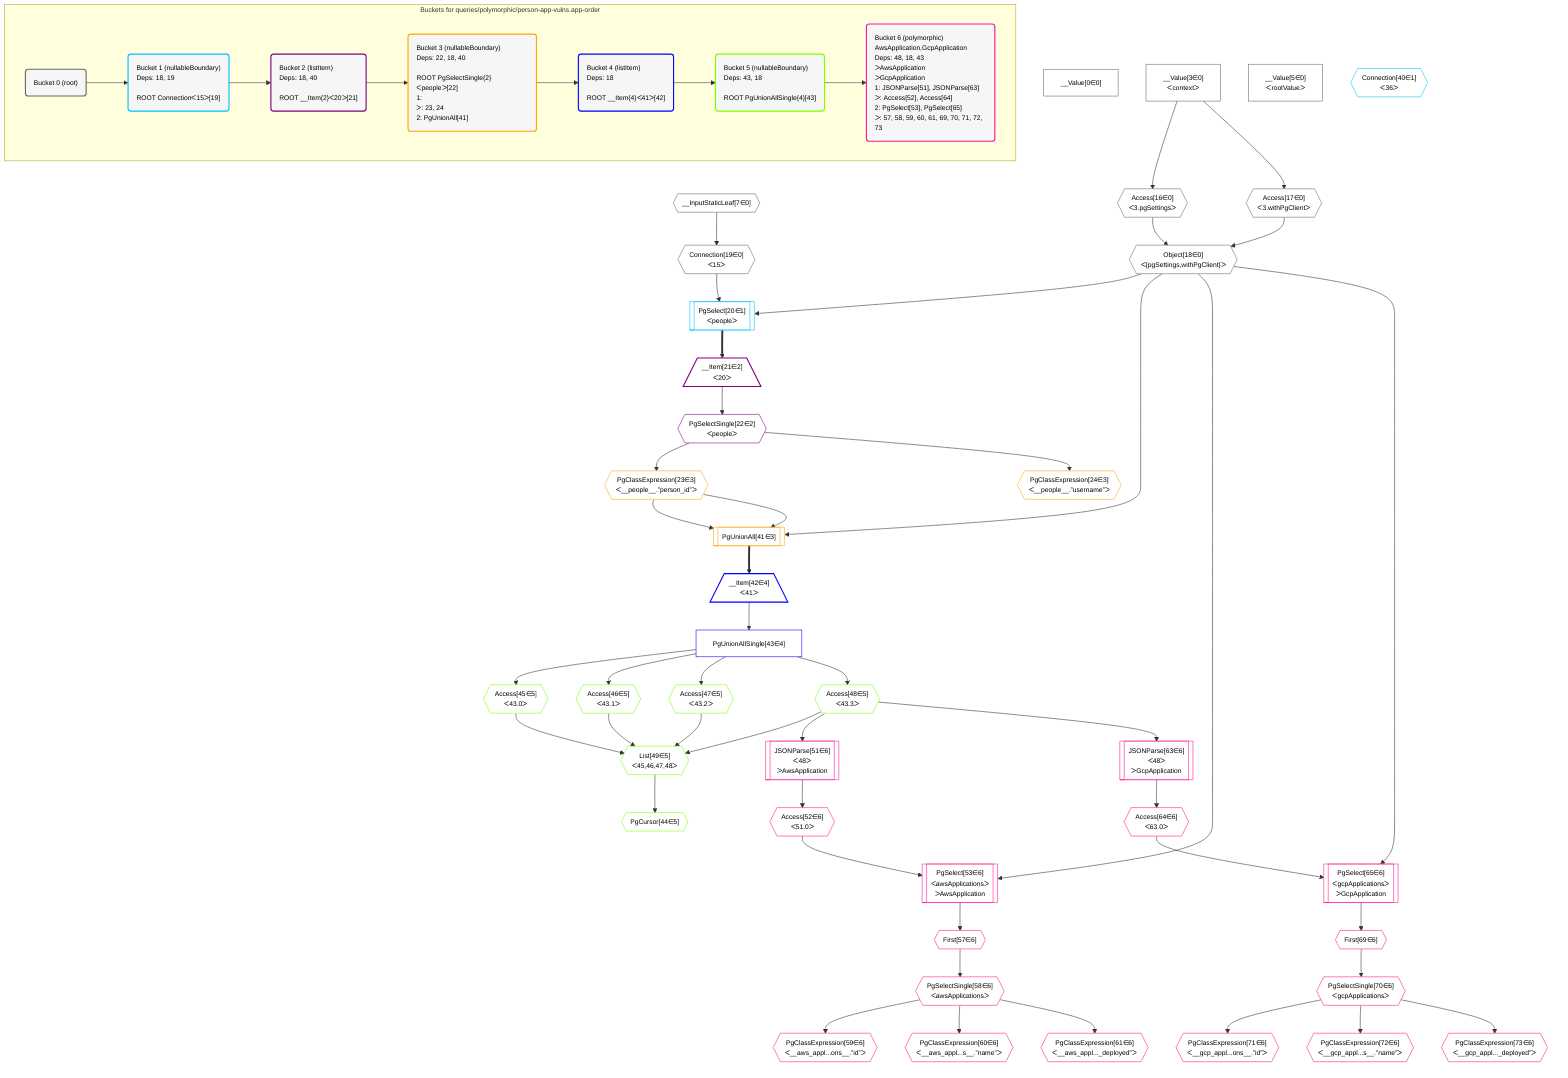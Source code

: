 %%{init: {'themeVariables': { 'fontSize': '12px'}}}%%
graph TD
    classDef path fill:#eee,stroke:#000,color:#000
    classDef plan fill:#fff,stroke-width:1px,color:#000
    classDef itemplan fill:#fff,stroke-width:2px,color:#000
    classDef unbatchedplan fill:#dff,stroke-width:1px,color:#000
    classDef sideeffectplan fill:#fcc,stroke-width:2px,color:#000
    classDef bucket fill:#f6f6f6,color:#000,stroke-width:2px,text-align:left


    %% define steps
    __Value0["__Value[0∈0]"]:::plan
    __Value3["__Value[3∈0]<br />ᐸcontextᐳ"]:::plan
    __Value5["__Value[5∈0]<br />ᐸrootValueᐳ"]:::plan
    __InputStaticLeaf7{{"__InputStaticLeaf[7∈0]"}}:::plan
    Access16{{"Access[16∈0]<br />ᐸ3.pgSettingsᐳ"}}:::plan
    Access17{{"Access[17∈0]<br />ᐸ3.withPgClientᐳ"}}:::plan
    Object18{{"Object[18∈0]<br />ᐸ{pgSettings,withPgClient}ᐳ"}}:::plan
    Connection19{{"Connection[19∈0]<br />ᐸ15ᐳ"}}:::plan
    PgSelect20[["PgSelect[20∈1]<br />ᐸpeopleᐳ"]]:::plan
    __Item21[/"__Item[21∈2]<br />ᐸ20ᐳ"\]:::itemplan
    PgSelectSingle22{{"PgSelectSingle[22∈2]<br />ᐸpeopleᐳ"}}:::plan
    PgClassExpression23{{"PgClassExpression[23∈3]<br />ᐸ__people__.”person_id”ᐳ"}}:::plan
    PgClassExpression24{{"PgClassExpression[24∈3]<br />ᐸ__people__.”username”ᐳ"}}:::plan
    Connection40{{"Connection[40∈1]<br />ᐸ36ᐳ"}}:::plan
    PgUnionAll41[["PgUnionAll[41∈3]"]]:::plan
    __Item42[/"__Item[42∈4]<br />ᐸ41ᐳ"\]:::itemplan
    PgUnionAllSingle43["PgUnionAllSingle[43∈4]"]:::plan
    Access45{{"Access[45∈5]<br />ᐸ43.0ᐳ"}}:::plan
    Access46{{"Access[46∈5]<br />ᐸ43.1ᐳ"}}:::plan
    Access47{{"Access[47∈5]<br />ᐸ43.2ᐳ"}}:::plan
    Access48{{"Access[48∈5]<br />ᐸ43.3ᐳ"}}:::plan
    List49{{"List[49∈5]<br />ᐸ45,46,47,48ᐳ"}}:::plan
    PgCursor44{{"PgCursor[44∈5]"}}:::plan
    JSONParse51[["JSONParse[51∈6]<br />ᐸ48ᐳ<br />ᐳAwsApplication"]]:::plan
    Access52{{"Access[52∈6]<br />ᐸ51.0ᐳ"}}:::plan
    PgSelect53[["PgSelect[53∈6]<br />ᐸawsApplicationsᐳ<br />ᐳAwsApplication"]]:::plan
    First57{{"First[57∈6]"}}:::plan
    PgSelectSingle58{{"PgSelectSingle[58∈6]<br />ᐸawsApplicationsᐳ"}}:::plan
    PgClassExpression59{{"PgClassExpression[59∈6]<br />ᐸ__aws_appl...ons__.”id”ᐳ"}}:::plan
    PgClassExpression60{{"PgClassExpression[60∈6]<br />ᐸ__aws_appl...s__.”name”ᐳ"}}:::plan
    PgClassExpression61{{"PgClassExpression[61∈6]<br />ᐸ__aws_appl..._deployed”ᐳ"}}:::plan
    JSONParse63[["JSONParse[63∈6]<br />ᐸ48ᐳ<br />ᐳGcpApplication"]]:::plan
    Access64{{"Access[64∈6]<br />ᐸ63.0ᐳ"}}:::plan
    PgSelect65[["PgSelect[65∈6]<br />ᐸgcpApplicationsᐳ<br />ᐳGcpApplication"]]:::plan
    First69{{"First[69∈6]"}}:::plan
    PgSelectSingle70{{"PgSelectSingle[70∈6]<br />ᐸgcpApplicationsᐳ"}}:::plan
    PgClassExpression71{{"PgClassExpression[71∈6]<br />ᐸ__gcp_appl...ons__.”id”ᐳ"}}:::plan
    PgClassExpression72{{"PgClassExpression[72∈6]<br />ᐸ__gcp_appl...s__.”name”ᐳ"}}:::plan
    PgClassExpression73{{"PgClassExpression[73∈6]<br />ᐸ__gcp_appl..._deployed”ᐳ"}}:::plan

    %% plan dependencies
    __Value3 --> Access16
    __Value3 --> Access17
    Access16 & Access17 --> Object18
    __InputStaticLeaf7 --> Connection19
    Object18 & Connection19 --> PgSelect20
    PgSelect20 ==> __Item21
    __Item21 --> PgSelectSingle22
    PgSelectSingle22 --> PgClassExpression23
    PgSelectSingle22 --> PgClassExpression24
    Object18 & PgClassExpression23 & PgClassExpression23 --> PgUnionAll41
    PgUnionAll41 ==> __Item42
    __Item42 --> PgUnionAllSingle43
    PgUnionAllSingle43 --> Access45
    PgUnionAllSingle43 --> Access46
    PgUnionAllSingle43 --> Access47
    PgUnionAllSingle43 --> Access48
    Access45 & Access46 & Access47 & Access48 --> List49
    List49 --> PgCursor44
    Access48 --> JSONParse51
    JSONParse51 --> Access52
    Object18 & Access52 --> PgSelect53
    PgSelect53 --> First57
    First57 --> PgSelectSingle58
    PgSelectSingle58 --> PgClassExpression59
    PgSelectSingle58 --> PgClassExpression60
    PgSelectSingle58 --> PgClassExpression61
    Access48 --> JSONParse63
    JSONParse63 --> Access64
    Object18 & Access64 --> PgSelect65
    PgSelect65 --> First69
    First69 --> PgSelectSingle70
    PgSelectSingle70 --> PgClassExpression71
    PgSelectSingle70 --> PgClassExpression72
    PgSelectSingle70 --> PgClassExpression73

    subgraph "Buckets for queries/polymorphic/person-app-vulns.app-order"
    Bucket0("Bucket 0 (root)"):::bucket
    classDef bucket0 stroke:#696969
    class Bucket0,__Value0,__Value3,__Value5,__InputStaticLeaf7,Access16,Access17,Object18,Connection19 bucket0
    Bucket1("Bucket 1 (nullableBoundary)<br />Deps: 18, 19<br /><br />ROOT Connectionᐸ15ᐳ[19]"):::bucket
    classDef bucket1 stroke:#00bfff
    class Bucket1,PgSelect20,Connection40 bucket1
    Bucket2("Bucket 2 (listItem)<br />Deps: 18, 40<br /><br />ROOT __Item{2}ᐸ20ᐳ[21]"):::bucket
    classDef bucket2 stroke:#7f007f
    class Bucket2,__Item21,PgSelectSingle22 bucket2
    Bucket3("Bucket 3 (nullableBoundary)<br />Deps: 22, 18, 40<br /><br />ROOT PgSelectSingle{2}ᐸpeopleᐳ[22]<br />1: <br />ᐳ: 23, 24<br />2: PgUnionAll[41]"):::bucket
    classDef bucket3 stroke:#ffa500
    class Bucket3,PgClassExpression23,PgClassExpression24,PgUnionAll41 bucket3
    Bucket4("Bucket 4 (listItem)<br />Deps: 18<br /><br />ROOT __Item{4}ᐸ41ᐳ[42]"):::bucket
    classDef bucket4 stroke:#0000ff
    class Bucket4,__Item42,PgUnionAllSingle43 bucket4
    Bucket5("Bucket 5 (nullableBoundary)<br />Deps: 43, 18<br /><br />ROOT PgUnionAllSingle{4}[43]"):::bucket
    classDef bucket5 stroke:#7fff00
    class Bucket5,PgCursor44,Access45,Access46,Access47,Access48,List49 bucket5
    Bucket6("Bucket 6 (polymorphic)<br />AwsApplication,GcpApplication<br />Deps: 48, 18, 43<br />ᐳAwsApplication<br />ᐳGcpApplication<br />1: JSONParse[51], JSONParse[63]<br />ᐳ: Access[52], Access[64]<br />2: PgSelect[53], PgSelect[65]<br />ᐳ: 57, 58, 59, 60, 61, 69, 70, 71, 72, 73"):::bucket
    classDef bucket6 stroke:#ff1493
    class Bucket6,JSONParse51,Access52,PgSelect53,First57,PgSelectSingle58,PgClassExpression59,PgClassExpression60,PgClassExpression61,JSONParse63,Access64,PgSelect65,First69,PgSelectSingle70,PgClassExpression71,PgClassExpression72,PgClassExpression73 bucket6
    Bucket0 --> Bucket1
    Bucket1 --> Bucket2
    Bucket2 --> Bucket3
    Bucket3 --> Bucket4
    Bucket4 --> Bucket5
    Bucket5 --> Bucket6
    end